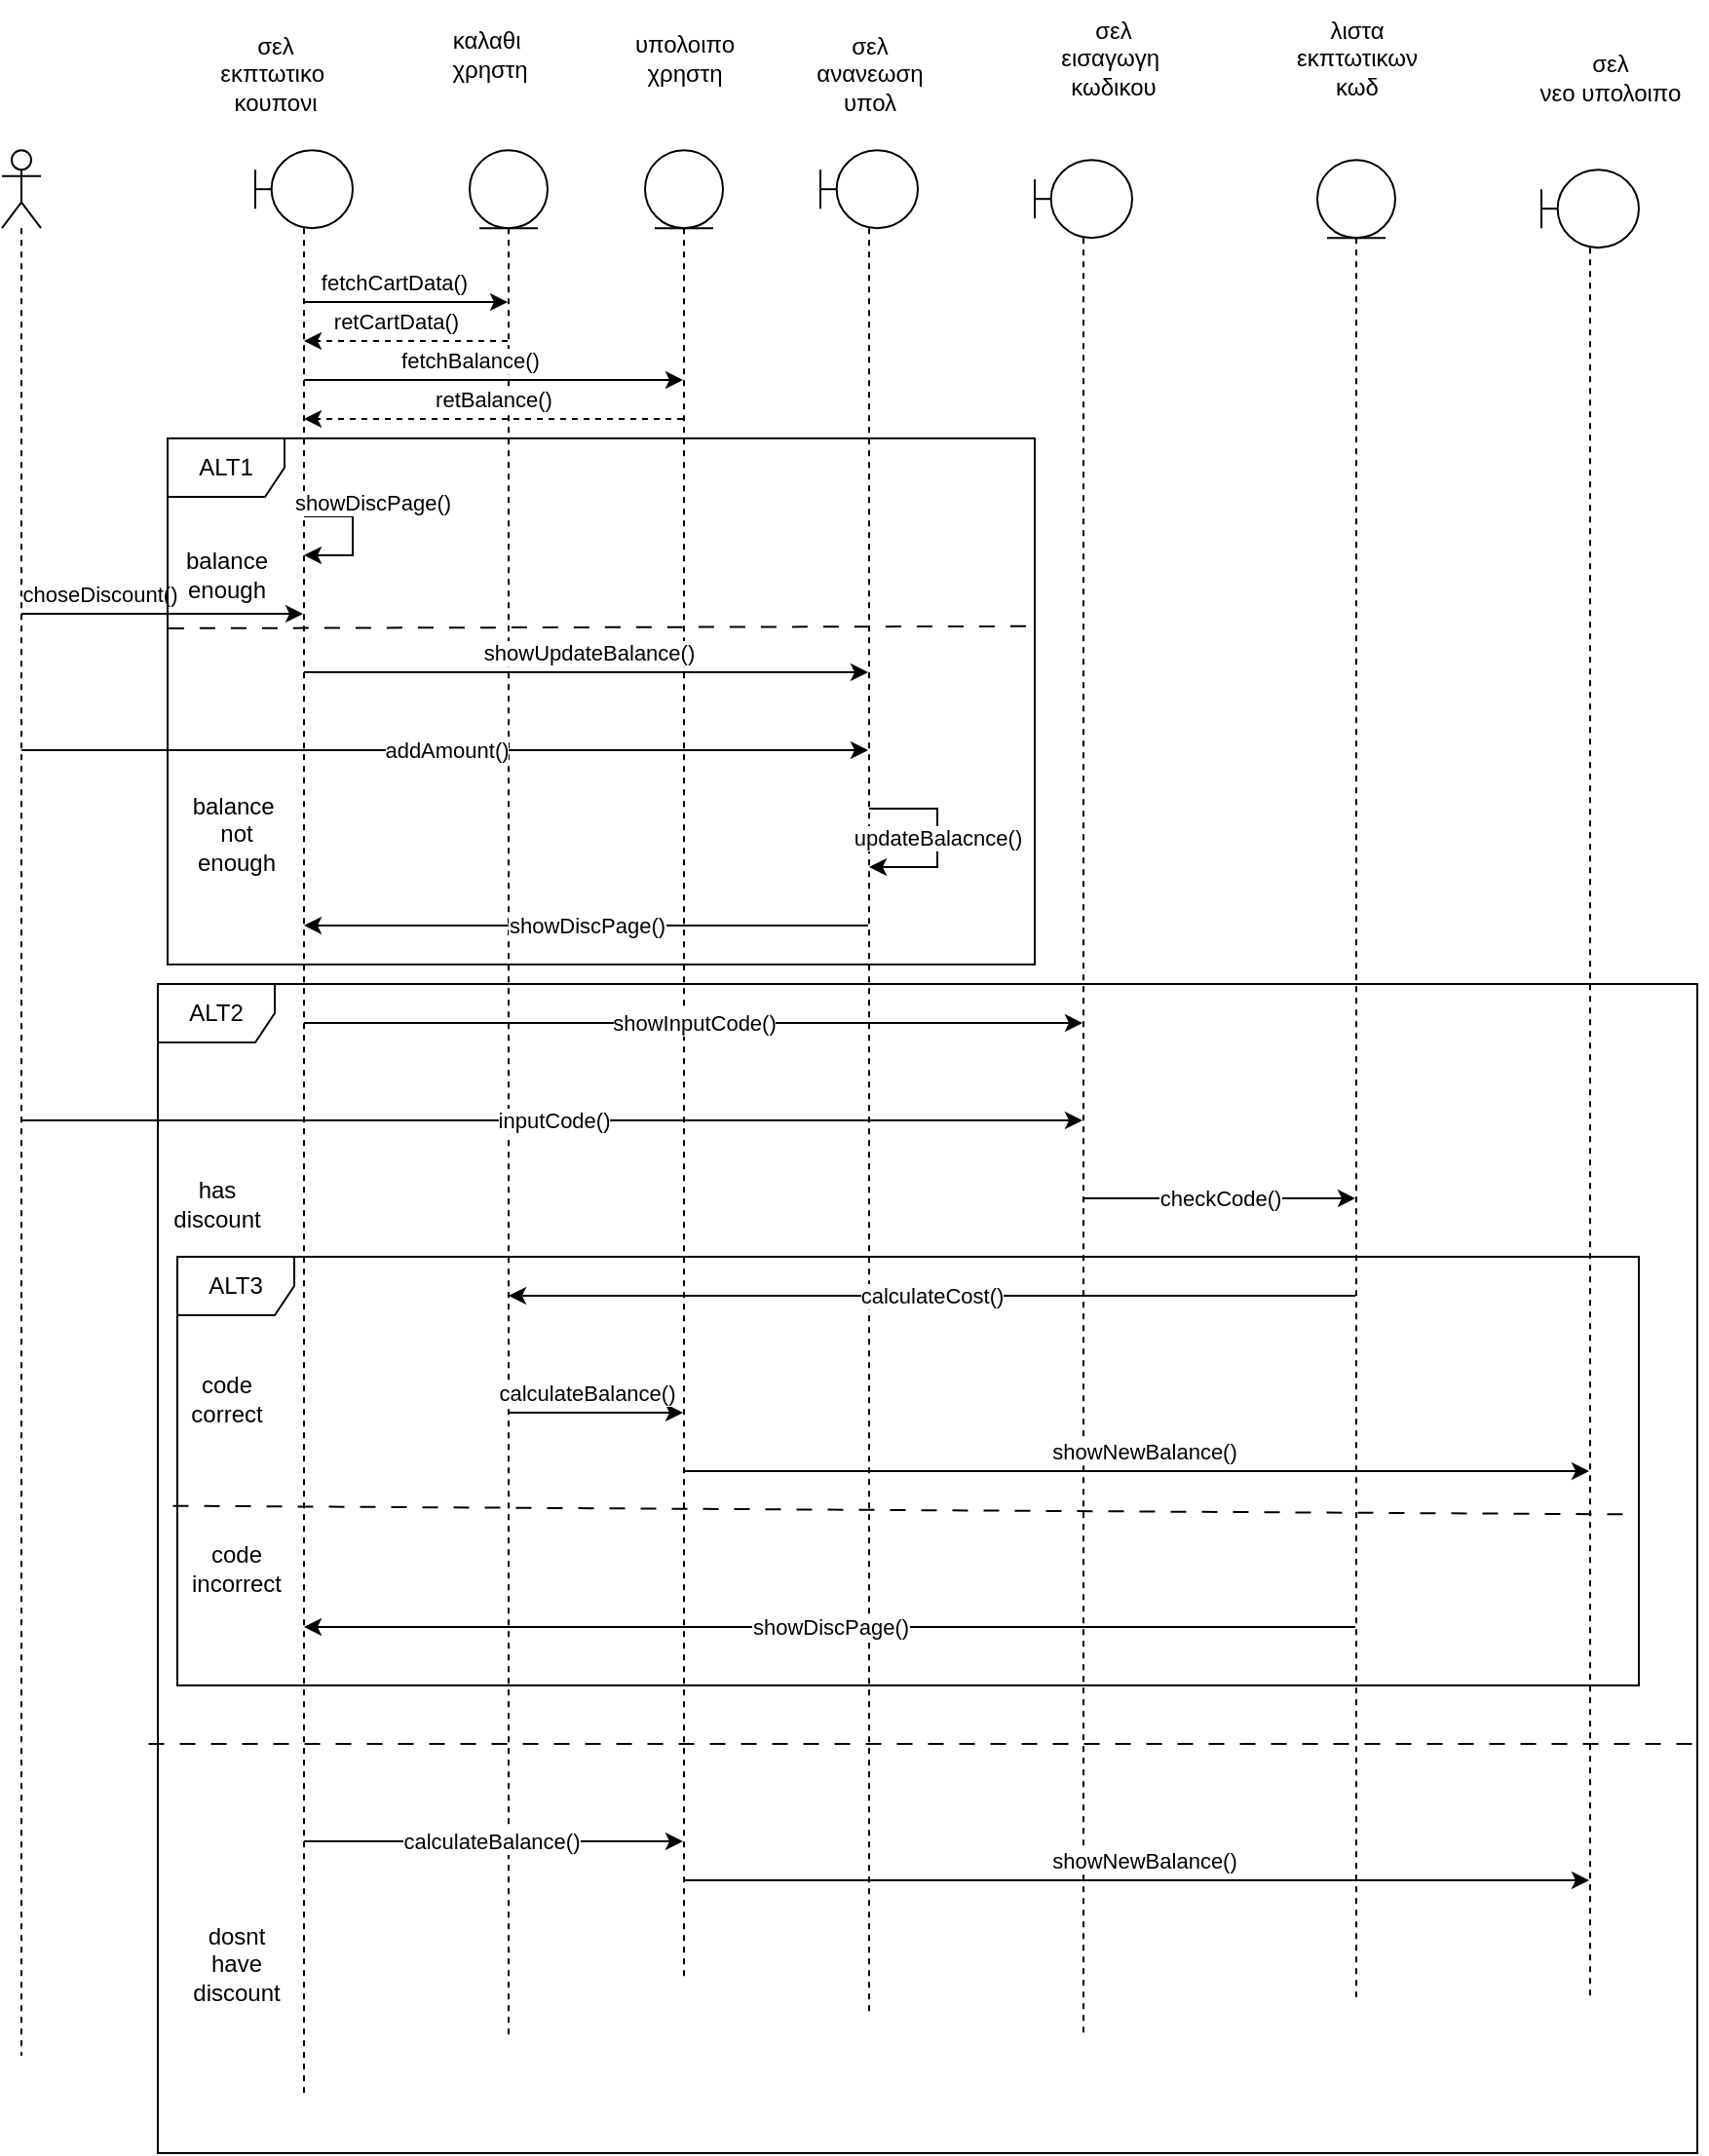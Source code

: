 <mxfile version="21.3.3" type="device">
  <diagram name="Σελίδα-1" id="BnoSWtJsCXFxSwUcWtLA">
    <mxGraphModel dx="2123" dy="2398" grid="1" gridSize="10" guides="1" tooltips="1" connect="1" arrows="1" fold="1" page="1" pageScale="1" pageWidth="1169" pageHeight="1654" math="0" shadow="0">
      <root>
        <mxCell id="0" />
        <mxCell id="1" parent="0" />
        <mxCell id="31HdHmSfhEkOm9nWRbyw-1" value="" style="shape=umlLifeline;perimeter=lifelinePerimeter;whiteSpace=wrap;html=1;container=1;dropTarget=0;collapsible=0;recursiveResize=0;outlineConnect=0;portConstraint=eastwest;newEdgeStyle={&quot;edgeStyle&quot;:&quot;elbowEdgeStyle&quot;,&quot;elbow&quot;:&quot;vertical&quot;,&quot;curved&quot;:0,&quot;rounded&quot;:0};participant=umlActor;" vertex="1" parent="1">
          <mxGeometry x="-1160" y="62.1" width="20" height="977.9" as="geometry" />
        </mxCell>
        <mxCell id="31HdHmSfhEkOm9nWRbyw-2" value="" style="shape=umlLifeline;perimeter=lifelinePerimeter;whiteSpace=wrap;html=1;container=1;dropTarget=0;collapsible=0;recursiveResize=0;outlineConnect=0;portConstraint=eastwest;newEdgeStyle={&quot;edgeStyle&quot;:&quot;elbowEdgeStyle&quot;,&quot;elbow&quot;:&quot;vertical&quot;,&quot;curved&quot;:0,&quot;rounded&quot;:0};participant=umlBoundary;" vertex="1" parent="1">
          <mxGeometry x="-630" y="67.1" width="50" height="962.9" as="geometry" />
        </mxCell>
        <mxCell id="31HdHmSfhEkOm9nWRbyw-4" value="" style="shape=umlLifeline;perimeter=lifelinePerimeter;whiteSpace=wrap;html=1;container=1;dropTarget=0;collapsible=0;recursiveResize=0;outlineConnect=0;portConstraint=eastwest;newEdgeStyle={&quot;edgeStyle&quot;:&quot;elbowEdgeStyle&quot;,&quot;elbow&quot;:&quot;vertical&quot;,&quot;curved&quot;:0,&quot;rounded&quot;:0};participant=umlBoundary;" vertex="1" parent="1">
          <mxGeometry x="-740" y="62.1" width="50" height="957.9" as="geometry" />
        </mxCell>
        <mxCell id="31HdHmSfhEkOm9nWRbyw-5" value="" style="shape=umlLifeline;perimeter=lifelinePerimeter;whiteSpace=wrap;html=1;container=1;dropTarget=0;collapsible=0;recursiveResize=0;outlineConnect=0;portConstraint=eastwest;newEdgeStyle={&quot;edgeStyle&quot;:&quot;elbowEdgeStyle&quot;,&quot;elbow&quot;:&quot;vertical&quot;,&quot;curved&quot;:0,&quot;rounded&quot;:0};participant=umlBoundary;" vertex="1" parent="1">
          <mxGeometry x="-1030" y="62.1" width="50" height="997.9" as="geometry" />
        </mxCell>
        <mxCell id="31HdHmSfhEkOm9nWRbyw-6" value="" style="shape=umlLifeline;perimeter=lifelinePerimeter;whiteSpace=wrap;html=1;container=1;dropTarget=0;collapsible=0;recursiveResize=0;outlineConnect=0;portConstraint=eastwest;newEdgeStyle={&quot;edgeStyle&quot;:&quot;elbowEdgeStyle&quot;,&quot;elbow&quot;:&quot;vertical&quot;,&quot;curved&quot;:0,&quot;rounded&quot;:0};participant=umlEntity;" vertex="1" parent="1">
          <mxGeometry x="-920" y="62.1" width="40" height="967.9" as="geometry" />
        </mxCell>
        <mxCell id="31HdHmSfhEkOm9nWRbyw-7" value="" style="shape=umlLifeline;perimeter=lifelinePerimeter;whiteSpace=wrap;html=1;container=1;dropTarget=0;collapsible=0;recursiveResize=0;outlineConnect=0;portConstraint=eastwest;newEdgeStyle={&quot;edgeStyle&quot;:&quot;elbowEdgeStyle&quot;,&quot;elbow&quot;:&quot;vertical&quot;,&quot;curved&quot;:0,&quot;rounded&quot;:0};participant=umlEntity;size=40;" vertex="1" parent="1">
          <mxGeometry x="-830" y="62.1" width="40" height="937.9" as="geometry" />
        </mxCell>
        <mxCell id="31HdHmSfhEkOm9nWRbyw-8" value="" style="shape=umlLifeline;perimeter=lifelinePerimeter;whiteSpace=wrap;html=1;container=1;dropTarget=0;collapsible=0;recursiveResize=0;outlineConnect=0;portConstraint=eastwest;newEdgeStyle={&quot;edgeStyle&quot;:&quot;elbowEdgeStyle&quot;,&quot;elbow&quot;:&quot;vertical&quot;,&quot;curved&quot;:0,&quot;rounded&quot;:0};participant=umlBoundary;" vertex="1" parent="1">
          <mxGeometry x="-370" y="72.1" width="50" height="937.9" as="geometry" />
        </mxCell>
        <mxCell id="31HdHmSfhEkOm9nWRbyw-9" value="" style="shape=umlLifeline;perimeter=lifelinePerimeter;whiteSpace=wrap;html=1;container=1;dropTarget=0;collapsible=0;recursiveResize=0;outlineConnect=0;portConstraint=eastwest;newEdgeStyle={&quot;edgeStyle&quot;:&quot;elbowEdgeStyle&quot;,&quot;elbow&quot;:&quot;vertical&quot;,&quot;curved&quot;:0,&quot;rounded&quot;:0};participant=umlEntity;" vertex="1" parent="1">
          <mxGeometry x="-485" y="67.1" width="40" height="942.9" as="geometry" />
        </mxCell>
        <mxCell id="31HdHmSfhEkOm9nWRbyw-10" value="σελ&lt;br&gt;εκπτωτικο&amp;nbsp;&lt;br&gt;κουπονι" style="text;html=1;align=center;verticalAlign=middle;resizable=0;points=[];autosize=1;strokeColor=none;fillColor=none;" vertex="1" parent="1">
          <mxGeometry x="-1060" y="-7" width="80" height="60" as="geometry" />
        </mxCell>
        <mxCell id="31HdHmSfhEkOm9nWRbyw-11" value="καλαθι&amp;nbsp;&lt;br&gt;χρηστη" style="text;html=1;align=center;verticalAlign=middle;resizable=0;points=[];autosize=1;strokeColor=none;fillColor=none;" vertex="1" parent="1">
          <mxGeometry x="-940" y="-7" width="60" height="40" as="geometry" />
        </mxCell>
        <mxCell id="31HdHmSfhEkOm9nWRbyw-12" value="υπολοιπο&lt;br&gt;χρηστη" style="text;html=1;align=center;verticalAlign=middle;resizable=0;points=[];autosize=1;strokeColor=none;fillColor=none;" vertex="1" parent="1">
          <mxGeometry x="-845" y="-5" width="70" height="40" as="geometry" />
        </mxCell>
        <mxCell id="31HdHmSfhEkOm9nWRbyw-13" value="σελ&lt;br&gt;ανανεωση&lt;br&gt;υπολ" style="text;html=1;align=center;verticalAlign=middle;resizable=0;points=[];autosize=1;strokeColor=none;fillColor=none;" vertex="1" parent="1">
          <mxGeometry x="-755" y="-7" width="80" height="60" as="geometry" />
        </mxCell>
        <mxCell id="31HdHmSfhEkOm9nWRbyw-15" value="σελ&lt;br&gt;εισαγωγη&amp;nbsp;&lt;br&gt;κωδικου" style="text;html=1;align=center;verticalAlign=middle;resizable=0;points=[];autosize=1;strokeColor=none;fillColor=none;" vertex="1" parent="1">
          <mxGeometry x="-630" y="-15" width="80" height="60" as="geometry" />
        </mxCell>
        <mxCell id="31HdHmSfhEkOm9nWRbyw-16" value="λιστα&lt;br&gt;εκπτωτικων&lt;br&gt;κωδ" style="text;html=1;align=center;verticalAlign=middle;resizable=0;points=[];autosize=1;strokeColor=none;fillColor=none;" vertex="1" parent="1">
          <mxGeometry x="-510" y="-15" width="90" height="60" as="geometry" />
        </mxCell>
        <mxCell id="31HdHmSfhEkOm9nWRbyw-17" value="σελ&lt;br&gt;νεο υπολοιπο" style="text;html=1;align=center;verticalAlign=middle;resizable=0;points=[];autosize=1;strokeColor=none;fillColor=none;" vertex="1" parent="1">
          <mxGeometry x="-385" y="5" width="100" height="40" as="geometry" />
        </mxCell>
        <mxCell id="31HdHmSfhEkOm9nWRbyw-18" value="choseDiscount()" style="endArrow=classic;html=1;rounded=0;" edge="1" parent="1" source="31HdHmSfhEkOm9nWRbyw-1" target="31HdHmSfhEkOm9nWRbyw-5">
          <mxGeometry x="-0.437" y="10" width="50" height="50" relative="1" as="geometry">
            <mxPoint x="-810" y="300" as="sourcePoint" />
            <mxPoint x="-760" y="250" as="targetPoint" />
            <Array as="points">
              <mxPoint x="-1080" y="300" />
            </Array>
            <mxPoint x="-1" as="offset" />
          </mxGeometry>
        </mxCell>
        <mxCell id="31HdHmSfhEkOm9nWRbyw-20" value="fetchCartData()" style="endArrow=classic;html=1;rounded=0;" edge="1" parent="1" source="31HdHmSfhEkOm9nWRbyw-5" target="31HdHmSfhEkOm9nWRbyw-6">
          <mxGeometry x="-0.129" y="10" width="50" height="50" relative="1" as="geometry">
            <mxPoint x="-810" y="440" as="sourcePoint" />
            <mxPoint x="-760" y="390" as="targetPoint" />
            <Array as="points">
              <mxPoint x="-950" y="140" />
            </Array>
            <mxPoint as="offset" />
          </mxGeometry>
        </mxCell>
        <mxCell id="31HdHmSfhEkOm9nWRbyw-21" value="retCartData()" style="endArrow=classic;html=1;rounded=0;dashed=1;" edge="1" parent="1" source="31HdHmSfhEkOm9nWRbyw-6" target="31HdHmSfhEkOm9nWRbyw-5">
          <mxGeometry x="0.129" y="-10" width="50" height="50" relative="1" as="geometry">
            <mxPoint x="-810" y="300" as="sourcePoint" />
            <mxPoint x="-760" y="250" as="targetPoint" />
            <Array as="points">
              <mxPoint x="-950" y="160" />
            </Array>
            <mxPoint x="1" as="offset" />
          </mxGeometry>
        </mxCell>
        <mxCell id="31HdHmSfhEkOm9nWRbyw-22" value="fetchBalance()" style="endArrow=classic;html=1;rounded=0;" edge="1" parent="1" source="31HdHmSfhEkOm9nWRbyw-5" target="31HdHmSfhEkOm9nWRbyw-7">
          <mxGeometry x="-0.129" y="10" width="50" height="50" relative="1" as="geometry">
            <mxPoint x="-996" y="270" as="sourcePoint" />
            <mxPoint x="-890" y="270" as="targetPoint" />
            <Array as="points">
              <mxPoint x="-930" y="180" />
            </Array>
            <mxPoint as="offset" />
          </mxGeometry>
        </mxCell>
        <mxCell id="31HdHmSfhEkOm9nWRbyw-23" value="retBalance()" style="endArrow=classic;html=1;rounded=0;dashed=1;" edge="1" parent="1" source="31HdHmSfhEkOm9nWRbyw-7" target="31HdHmSfhEkOm9nWRbyw-5">
          <mxGeometry x="0.018" y="-10" width="50" height="50" relative="1" as="geometry">
            <mxPoint x="-996" y="330" as="sourcePoint" />
            <mxPoint x="-800" y="330" as="targetPoint" />
            <Array as="points">
              <mxPoint x="-890" y="200" />
            </Array>
            <mxPoint x="1" as="offset" />
          </mxGeometry>
        </mxCell>
        <mxCell id="31HdHmSfhEkOm9nWRbyw-27" value="showDiscPage()" style="endArrow=classic;html=1;rounded=0;" edge="1" parent="1" source="31HdHmSfhEkOm9nWRbyw-5" target="31HdHmSfhEkOm9nWRbyw-5">
          <mxGeometry x="-0.218" y="14" width="50" height="50" relative="1" as="geometry">
            <mxPoint x="-810" y="300" as="sourcePoint" />
            <mxPoint x="-760" y="250" as="targetPoint" />
            <Array as="points">
              <mxPoint x="-980" y="250" />
              <mxPoint x="-980" y="270" />
            </Array>
            <mxPoint x="-4" y="-10" as="offset" />
          </mxGeometry>
        </mxCell>
        <mxCell id="31HdHmSfhEkOm9nWRbyw-28" value="showUpdateBalance()" style="endArrow=classic;html=1;rounded=0;" edge="1" parent="1" source="31HdHmSfhEkOm9nWRbyw-5" target="31HdHmSfhEkOm9nWRbyw-4">
          <mxGeometry x="0.005" y="10" width="50" height="50" relative="1" as="geometry">
            <mxPoint x="-810" y="300" as="sourcePoint" />
            <mxPoint x="-760" y="250" as="targetPoint" />
            <Array as="points">
              <mxPoint x="-860" y="330" />
            </Array>
            <mxPoint as="offset" />
          </mxGeometry>
        </mxCell>
        <mxCell id="31HdHmSfhEkOm9nWRbyw-29" value="addAmount()" style="endArrow=classic;html=1;rounded=0;" edge="1" parent="1" source="31HdHmSfhEkOm9nWRbyw-1" target="31HdHmSfhEkOm9nWRbyw-4">
          <mxGeometry width="50" height="50" relative="1" as="geometry">
            <mxPoint x="-810" y="300" as="sourcePoint" />
            <mxPoint x="-760" y="250" as="targetPoint" />
            <Array as="points">
              <mxPoint x="-940" y="370" />
            </Array>
          </mxGeometry>
        </mxCell>
        <mxCell id="31HdHmSfhEkOm9nWRbyw-30" value="updateBalacnce()" style="endArrow=classic;html=1;rounded=0;" edge="1" parent="1" source="31HdHmSfhEkOm9nWRbyw-4" target="31HdHmSfhEkOm9nWRbyw-4">
          <mxGeometry width="50" height="50" relative="1" as="geometry">
            <mxPoint x="-810" y="300" as="sourcePoint" />
            <mxPoint x="-760" y="250" as="targetPoint" />
            <Array as="points">
              <mxPoint x="-680" y="400" />
              <mxPoint x="-680" y="430" />
            </Array>
          </mxGeometry>
        </mxCell>
        <mxCell id="31HdHmSfhEkOm9nWRbyw-32" value="showDiscPage()" style="endArrow=classic;html=1;rounded=0;" edge="1" parent="1" source="31HdHmSfhEkOm9nWRbyw-4" target="31HdHmSfhEkOm9nWRbyw-5">
          <mxGeometry width="50" height="50" relative="1" as="geometry">
            <mxPoint x="-710" y="300" as="sourcePoint" />
            <mxPoint x="-660" y="250" as="targetPoint" />
            <Array as="points">
              <mxPoint x="-850" y="460" />
            </Array>
          </mxGeometry>
        </mxCell>
        <mxCell id="31HdHmSfhEkOm9nWRbyw-34" value="ALT1" style="shape=umlFrame;whiteSpace=wrap;html=1;pointerEvents=0;" vertex="1" parent="1">
          <mxGeometry x="-1075" y="210" width="445" height="270" as="geometry" />
        </mxCell>
        <mxCell id="31HdHmSfhEkOm9nWRbyw-35" value="balance&lt;br&gt;enough" style="text;html=1;align=center;verticalAlign=middle;resizable=0;points=[];autosize=1;strokeColor=none;fillColor=none;" vertex="1" parent="1">
          <mxGeometry x="-1080" y="260" width="70" height="40" as="geometry" />
        </mxCell>
        <mxCell id="31HdHmSfhEkOm9nWRbyw-36" value="balance&amp;nbsp;&lt;br&gt;not&lt;br style=&quot;border-color: var(--border-color);&quot;&gt;enough" style="text;html=1;align=center;verticalAlign=middle;resizable=0;points=[];autosize=1;strokeColor=none;fillColor=none;" vertex="1" parent="1">
          <mxGeometry x="-1075" y="383" width="70" height="60" as="geometry" />
        </mxCell>
        <mxCell id="31HdHmSfhEkOm9nWRbyw-37" value="" style="endArrow=none;dashed=1;html=1;rounded=0;exitX=0.001;exitY=0.361;exitDx=0;exitDy=0;exitPerimeter=0;entryX=1.003;entryY=0.357;entryDx=0;entryDy=0;entryPerimeter=0;dashPattern=8 8;" edge="1" parent="1" source="31HdHmSfhEkOm9nWRbyw-34" target="31HdHmSfhEkOm9nWRbyw-34">
          <mxGeometry width="50" height="50" relative="1" as="geometry">
            <mxPoint x="-710" y="300" as="sourcePoint" />
            <mxPoint x="-660" y="250" as="targetPoint" />
          </mxGeometry>
        </mxCell>
        <mxCell id="31HdHmSfhEkOm9nWRbyw-38" value="showInputCode()" style="endArrow=classic;html=1;rounded=0;" edge="1" parent="1" source="31HdHmSfhEkOm9nWRbyw-5" target="31HdHmSfhEkOm9nWRbyw-2">
          <mxGeometry width="50" height="50" relative="1" as="geometry">
            <mxPoint x="-710" y="440" as="sourcePoint" />
            <mxPoint x="-660" y="390" as="targetPoint" />
            <Array as="points">
              <mxPoint x="-800" y="510" />
            </Array>
          </mxGeometry>
        </mxCell>
        <mxCell id="31HdHmSfhEkOm9nWRbyw-39" value="inputCode()" style="endArrow=classic;html=1;rounded=0;" edge="1" parent="1" source="31HdHmSfhEkOm9nWRbyw-1" target="31HdHmSfhEkOm9nWRbyw-2">
          <mxGeometry width="50" height="50" relative="1" as="geometry">
            <mxPoint x="-710" y="440" as="sourcePoint" />
            <mxPoint x="-660" y="390" as="targetPoint" />
            <Array as="points">
              <mxPoint x="-880" y="560" />
            </Array>
          </mxGeometry>
        </mxCell>
        <mxCell id="31HdHmSfhEkOm9nWRbyw-40" value="checkCode()" style="endArrow=classic;html=1;rounded=0;" edge="1" parent="1" source="31HdHmSfhEkOm9nWRbyw-2" target="31HdHmSfhEkOm9nWRbyw-9">
          <mxGeometry width="50" height="50" relative="1" as="geometry">
            <mxPoint x="-710" y="440" as="sourcePoint" />
            <mxPoint x="-660" y="390" as="targetPoint" />
            <Array as="points">
              <mxPoint x="-540" y="600" />
            </Array>
          </mxGeometry>
        </mxCell>
        <mxCell id="31HdHmSfhEkOm9nWRbyw-41" value="calculateCost()" style="endArrow=classic;html=1;rounded=0;" edge="1" parent="1" source="31HdHmSfhEkOm9nWRbyw-9">
          <mxGeometry width="50" height="50" relative="1" as="geometry">
            <mxPoint x="-710" y="440" as="sourcePoint" />
            <mxPoint x="-900" y="650" as="targetPoint" />
            <Array as="points">
              <mxPoint x="-700" y="650" />
            </Array>
          </mxGeometry>
        </mxCell>
        <mxCell id="31HdHmSfhEkOm9nWRbyw-42" value="calculateBalance()" style="endArrow=classic;html=1;rounded=0;" edge="1" parent="1" source="31HdHmSfhEkOm9nWRbyw-6" target="31HdHmSfhEkOm9nWRbyw-7">
          <mxGeometry x="-0.095" y="10" width="50" height="50" relative="1" as="geometry">
            <mxPoint x="-710" y="440" as="sourcePoint" />
            <mxPoint x="-660" y="390" as="targetPoint" />
            <Array as="points">
              <mxPoint x="-840" y="710" />
            </Array>
            <mxPoint x="-1" as="offset" />
          </mxGeometry>
        </mxCell>
        <mxCell id="31HdHmSfhEkOm9nWRbyw-43" value="showNewBalance()" style="endArrow=classic;html=1;rounded=0;" edge="1" parent="1" source="31HdHmSfhEkOm9nWRbyw-7" target="31HdHmSfhEkOm9nWRbyw-8">
          <mxGeometry x="0.013" y="10" width="50" height="50" relative="1" as="geometry">
            <mxPoint x="-700" y="440" as="sourcePoint" />
            <mxPoint x="-660" y="390" as="targetPoint" />
            <Array as="points">
              <mxPoint x="-620" y="740" />
            </Array>
            <mxPoint as="offset" />
          </mxGeometry>
        </mxCell>
        <mxCell id="31HdHmSfhEkOm9nWRbyw-44" value="calculateBalance()" style="endArrow=classic;html=1;rounded=0;" edge="1" parent="1" source="31HdHmSfhEkOm9nWRbyw-5" target="31HdHmSfhEkOm9nWRbyw-7">
          <mxGeometry x="-0.018" width="50" height="50" relative="1" as="geometry">
            <mxPoint x="-710" y="640" as="sourcePoint" />
            <mxPoint x="-660" y="590" as="targetPoint" />
            <Array as="points">
              <mxPoint x="-890" y="930" />
            </Array>
            <mxPoint as="offset" />
          </mxGeometry>
        </mxCell>
        <mxCell id="31HdHmSfhEkOm9nWRbyw-45" value="showNewBalance()" style="endArrow=classic;html=1;rounded=0;" edge="1" parent="1" source="31HdHmSfhEkOm9nWRbyw-7" target="31HdHmSfhEkOm9nWRbyw-8">
          <mxGeometry x="0.013" y="10" width="50" height="50" relative="1" as="geometry">
            <mxPoint x="-801" y="750" as="sourcePoint" />
            <mxPoint x="-335" y="750" as="targetPoint" />
            <Array as="points">
              <mxPoint x="-620" y="950" />
            </Array>
            <mxPoint as="offset" />
          </mxGeometry>
        </mxCell>
        <mxCell id="31HdHmSfhEkOm9nWRbyw-47" value="showDiscPage()" style="endArrow=classic;html=1;rounded=0;" edge="1" parent="1" source="31HdHmSfhEkOm9nWRbyw-9" target="31HdHmSfhEkOm9nWRbyw-5">
          <mxGeometry width="50" height="50" relative="1" as="geometry">
            <mxPoint x="-710" y="500" as="sourcePoint" />
            <mxPoint x="-900" y="520" as="targetPoint" />
            <Array as="points">
              <mxPoint x="-730" y="820" />
            </Array>
          </mxGeometry>
        </mxCell>
        <mxCell id="31HdHmSfhEkOm9nWRbyw-49" value="ALT2" style="shape=umlFrame;whiteSpace=wrap;html=1;pointerEvents=0;" vertex="1" parent="1">
          <mxGeometry x="-1080" y="490" width="790" height="600" as="geometry" />
        </mxCell>
        <mxCell id="31HdHmSfhEkOm9nWRbyw-50" value="" style="endArrow=none;dashed=1;html=1;rounded=0;exitX=-0.006;exitY=0.65;exitDx=0;exitDy=0;exitPerimeter=0;entryX=0.999;entryY=0.65;entryDx=0;entryDy=0;entryPerimeter=0;dashPattern=8 8;" edge="1" parent="1" source="31HdHmSfhEkOm9nWRbyw-49" target="31HdHmSfhEkOm9nWRbyw-49">
          <mxGeometry width="50" height="50" relative="1" as="geometry">
            <mxPoint x="-710" y="710" as="sourcePoint" />
            <mxPoint x="-660" y="660" as="targetPoint" />
          </mxGeometry>
        </mxCell>
        <mxCell id="31HdHmSfhEkOm9nWRbyw-51" value="dosnt&lt;br&gt;have&lt;br&gt;discount" style="text;html=1;align=center;verticalAlign=middle;resizable=0;points=[];autosize=1;strokeColor=none;fillColor=none;" vertex="1" parent="1">
          <mxGeometry x="-1075" y="963" width="70" height="60" as="geometry" />
        </mxCell>
        <mxCell id="31HdHmSfhEkOm9nWRbyw-52" value="has&lt;br&gt;discount" style="text;html=1;align=center;verticalAlign=middle;resizable=0;points=[];autosize=1;strokeColor=none;fillColor=none;" vertex="1" parent="1">
          <mxGeometry x="-1085" y="583" width="70" height="40" as="geometry" />
        </mxCell>
        <mxCell id="31HdHmSfhEkOm9nWRbyw-53" value="ALT3" style="shape=umlFrame;whiteSpace=wrap;html=1;pointerEvents=0;" vertex="1" parent="1">
          <mxGeometry x="-1070" y="630" width="750" height="220" as="geometry" />
        </mxCell>
        <mxCell id="31HdHmSfhEkOm9nWRbyw-54" value="" style="endArrow=none;dashed=1;html=1;rounded=0;exitX=-0.003;exitY=0.581;exitDx=0;exitDy=0;exitPerimeter=0;entryX=0.999;entryY=0.601;entryDx=0;entryDy=0;entryPerimeter=0;strokeColor=default;dashPattern=8 8;" edge="1" parent="1" source="31HdHmSfhEkOm9nWRbyw-53" target="31HdHmSfhEkOm9nWRbyw-53">
          <mxGeometry width="50" height="50" relative="1" as="geometry">
            <mxPoint x="-710" y="860" as="sourcePoint" />
            <mxPoint x="-660" y="810" as="targetPoint" />
          </mxGeometry>
        </mxCell>
        <mxCell id="31HdHmSfhEkOm9nWRbyw-55" value="code&lt;br&gt;correct" style="text;html=1;align=center;verticalAlign=middle;resizable=0;points=[];autosize=1;strokeColor=none;fillColor=none;" vertex="1" parent="1">
          <mxGeometry x="-1075" y="683" width="60" height="40" as="geometry" />
        </mxCell>
        <mxCell id="31HdHmSfhEkOm9nWRbyw-56" value="code&lt;br&gt;incorrect" style="text;html=1;align=center;verticalAlign=middle;resizable=0;points=[];autosize=1;strokeColor=none;fillColor=none;" vertex="1" parent="1">
          <mxGeometry x="-1075" y="770" width="70" height="40" as="geometry" />
        </mxCell>
      </root>
    </mxGraphModel>
  </diagram>
</mxfile>
